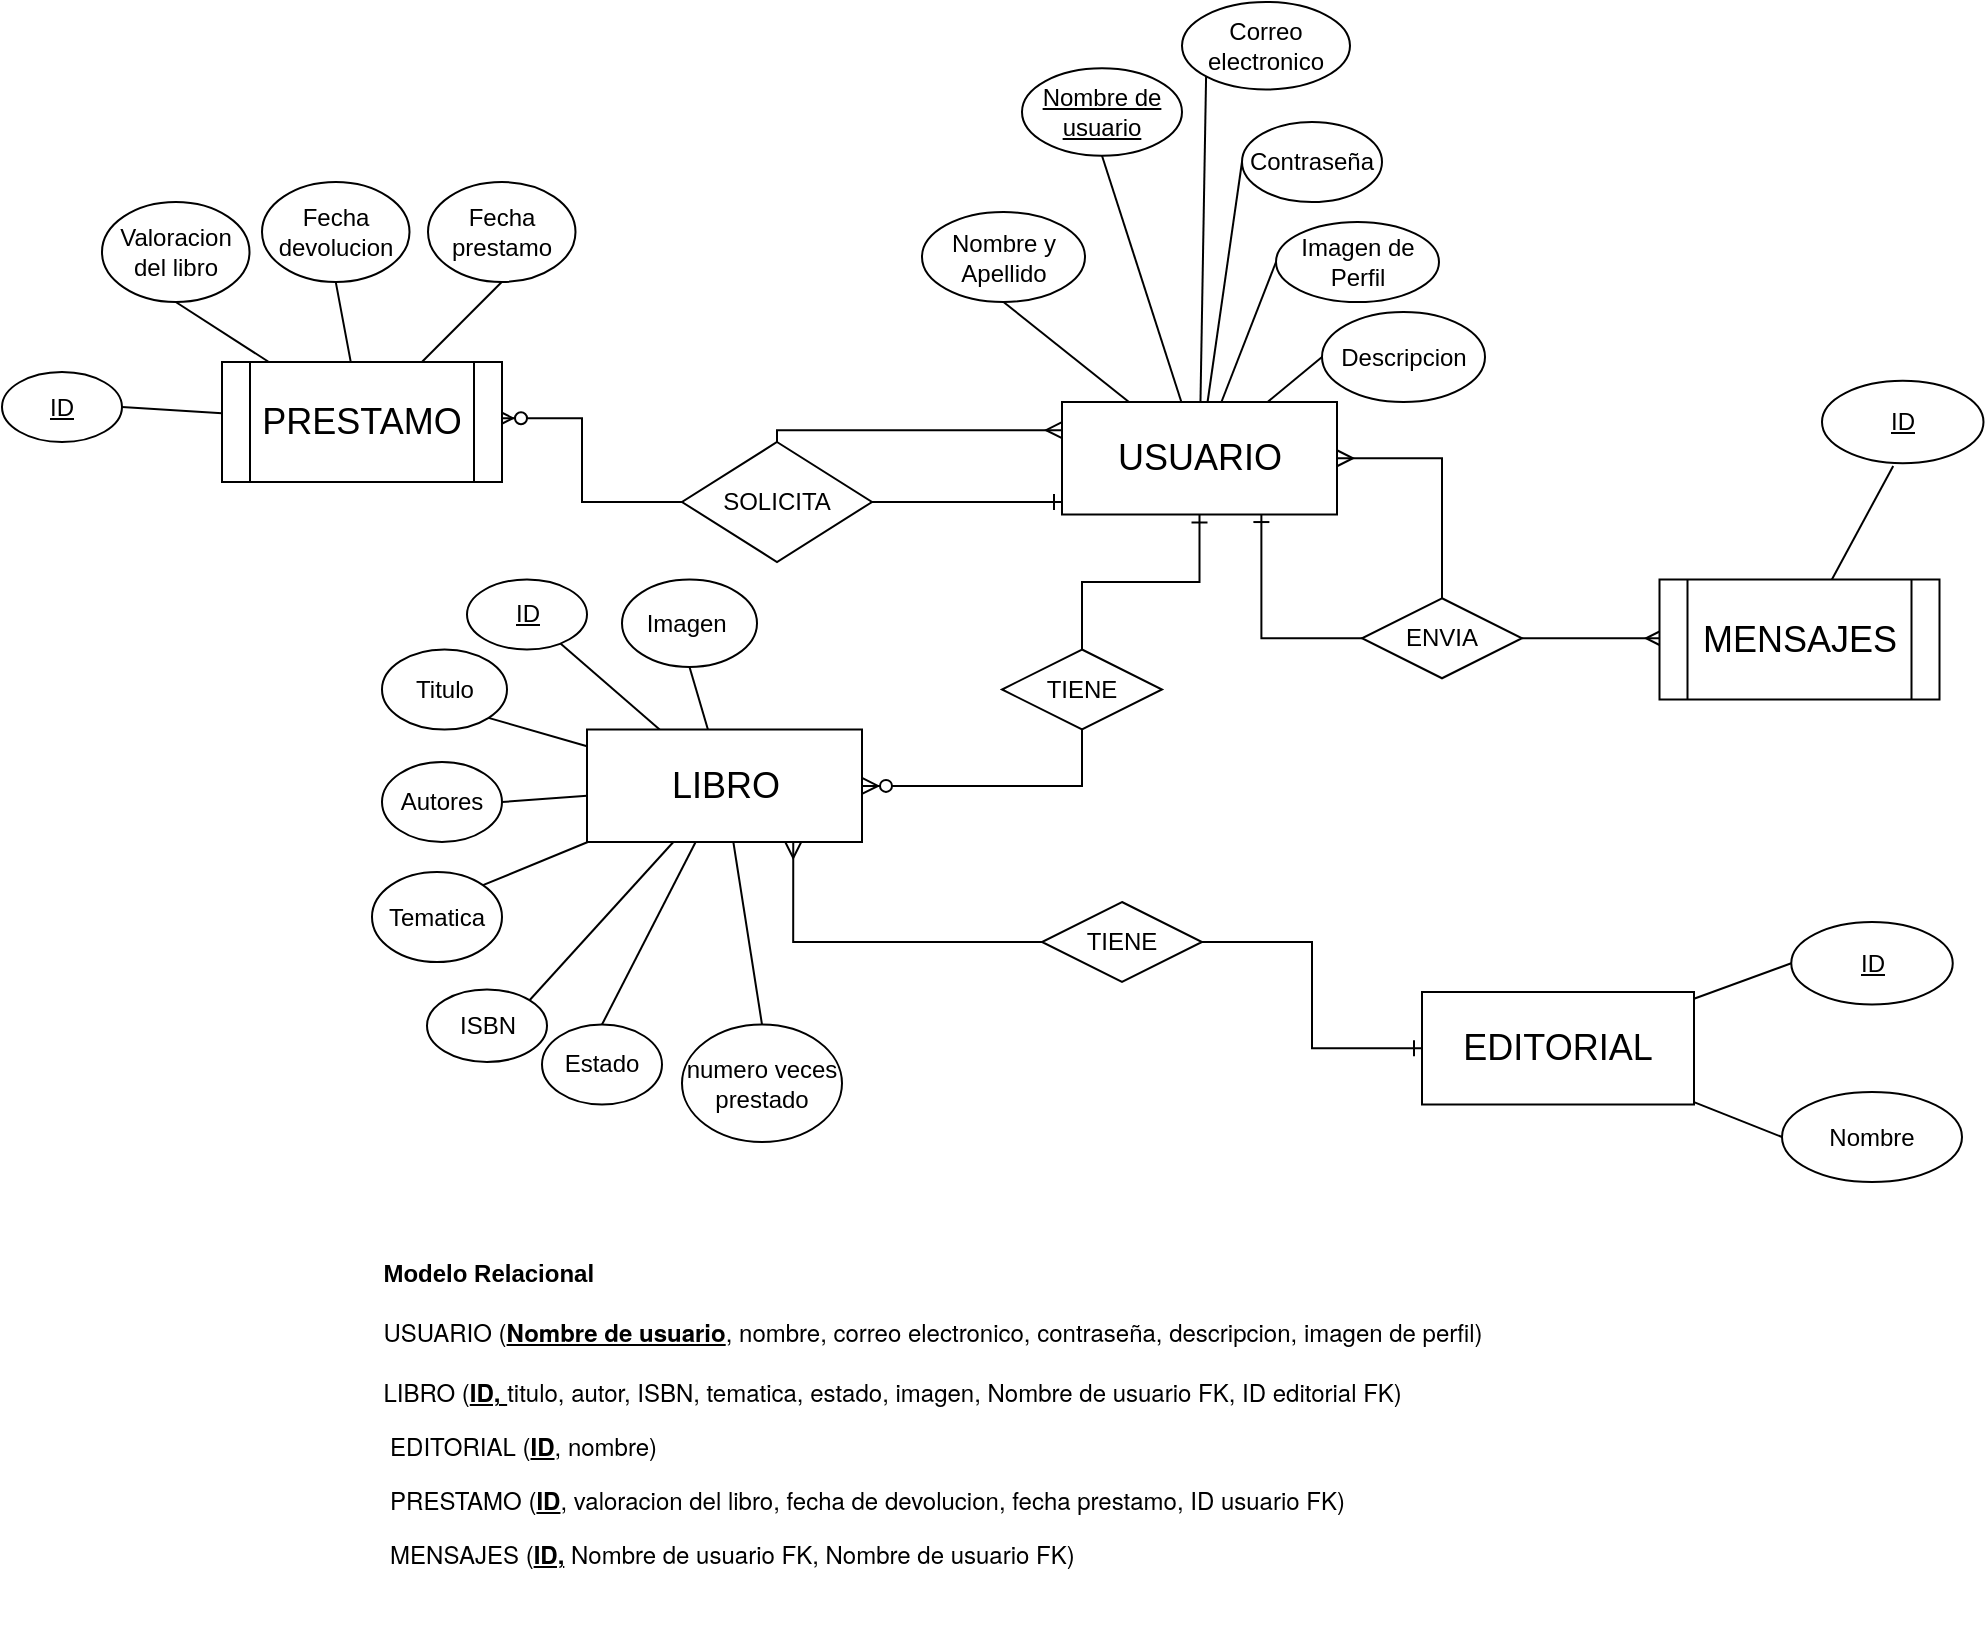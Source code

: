 <mxfile version="14.4.4" type="device"><diagram id="C5RBs43oDa-KdzZeNtuy" name="Page-1"><mxGraphModel dx="599" dy="714" grid="1" gridSize="10" guides="1" tooltips="1" connect="1" arrows="1" fold="1" page="1" pageScale="1" pageWidth="827" pageHeight="1169" math="0" shadow="0"><root><mxCell id="WIyWlLk6GJQsqaUBKTNV-0"/><mxCell id="WIyWlLk6GJQsqaUBKTNV-1" parent="WIyWlLk6GJQsqaUBKTNV-0"/><mxCell id="VfNmNsJII7E2Oj9_ErOp-48" style="edgeStyle=orthogonalEdgeStyle;rounded=0;orthogonalLoop=1;jettySize=auto;html=1;entryX=1;entryY=0.5;entryDx=0;entryDy=0;startArrow=none;startFill=0;endArrow=ERzeroToMany;endFill=1;exitX=0;exitY=0.5;exitDx=0;exitDy=0;" parent="WIyWlLk6GJQsqaUBKTNV-1" source="I_8_5JJbdPGwPO8MQidX-213" edge="1"><mxGeometry relative="1" as="geometry"><mxPoint x="1077.5" y="358.125" as="targetPoint"/><Array as="points"><mxPoint x="1120" y="400"/><mxPoint x="1120" y="358"/></Array></mxGeometry></mxCell><mxCell id="VfNmNsJII7E2Oj9_ErOp-53" style="edgeStyle=orthogonalEdgeStyle;rounded=0;orthogonalLoop=1;jettySize=auto;html=1;entryX=0;entryY=0.25;entryDx=0;entryDy=0;startArrow=none;startFill=0;endArrow=ERmany;endFill=0;exitX=0.5;exitY=0;exitDx=0;exitDy=0;" parent="WIyWlLk6GJQsqaUBKTNV-1" source="I_8_5JJbdPGwPO8MQidX-213" target="VfNmNsJII7E2Oj9_ErOp-7" edge="1"><mxGeometry relative="1" as="geometry"><Array as="points"><mxPoint x="1218" y="364"/></Array></mxGeometry></mxCell><mxCell id="I_8_5JJbdPGwPO8MQidX-213" value="SOLICITA" style="shape=rhombus;perimeter=rhombusPerimeter;whiteSpace=wrap;html=1;align=center;" parent="WIyWlLk6GJQsqaUBKTNV-1" vertex="1"><mxGeometry x="1170" y="370" width="95" height="60" as="geometry"/></mxCell><mxCell id="VfNmNsJII7E2Oj9_ErOp-19" style="edgeStyle=orthogonalEdgeStyle;rounded=0;orthogonalLoop=1;jettySize=auto;html=1;entryX=0;entryY=0.5;entryDx=0;entryDy=0;endArrow=none;endFill=0;startArrow=ERmany;startFill=0;exitX=0.75;exitY=1;exitDx=0;exitDy=0;" parent="WIyWlLk6GJQsqaUBKTNV-1" source="I_8_5JJbdPGwPO8MQidX-224" target="VfNmNsJII7E2Oj9_ErOp-9" edge="1"><mxGeometry relative="1" as="geometry"><mxPoint x="1260" y="570" as="sourcePoint"/><Array as="points"><mxPoint x="1226" y="620"/></Array></mxGeometry></mxCell><mxCell id="VfNmNsJII7E2Oj9_ErOp-21" style="edgeStyle=none;rounded=0;orthogonalLoop=1;jettySize=auto;html=1;entryX=0.5;entryY=1;entryDx=0;entryDy=0;endArrow=none;endFill=0;" parent="WIyWlLk6GJQsqaUBKTNV-1" source="I_8_5JJbdPGwPO8MQidX-224" target="VfNmNsJII7E2Oj9_ErOp-1" edge="1"><mxGeometry relative="1" as="geometry"/></mxCell><mxCell id="VfNmNsJII7E2Oj9_ErOp-22" style="edgeStyle=none;rounded=0;orthogonalLoop=1;jettySize=auto;html=1;endArrow=none;endFill=0;" parent="WIyWlLk6GJQsqaUBKTNV-1" source="I_8_5JJbdPGwPO8MQidX-224" target="I_8_5JJbdPGwPO8MQidX-264" edge="1"><mxGeometry relative="1" as="geometry"/></mxCell><mxCell id="VfNmNsJII7E2Oj9_ErOp-23" style="edgeStyle=none;rounded=0;orthogonalLoop=1;jettySize=auto;html=1;entryX=1;entryY=1;entryDx=0;entryDy=0;endArrow=none;endFill=0;" parent="WIyWlLk6GJQsqaUBKTNV-1" source="I_8_5JJbdPGwPO8MQidX-224" target="I_8_5JJbdPGwPO8MQidX-268" edge="1"><mxGeometry relative="1" as="geometry"/></mxCell><mxCell id="VfNmNsJII7E2Oj9_ErOp-24" style="edgeStyle=none;rounded=0;orthogonalLoop=1;jettySize=auto;html=1;entryX=1;entryY=0.5;entryDx=0;entryDy=0;endArrow=none;endFill=0;" parent="WIyWlLk6GJQsqaUBKTNV-1" source="I_8_5JJbdPGwPO8MQidX-224" target="I_8_5JJbdPGwPO8MQidX-270" edge="1"><mxGeometry relative="1" as="geometry"/></mxCell><mxCell id="VfNmNsJII7E2Oj9_ErOp-25" style="edgeStyle=none;rounded=0;orthogonalLoop=1;jettySize=auto;html=1;entryX=1;entryY=0;entryDx=0;entryDy=0;endArrow=none;endFill=0;" parent="WIyWlLk6GJQsqaUBKTNV-1" source="I_8_5JJbdPGwPO8MQidX-224" target="VfNmNsJII7E2Oj9_ErOp-0" edge="1"><mxGeometry relative="1" as="geometry"/></mxCell><mxCell id="VfNmNsJII7E2Oj9_ErOp-26" style="edgeStyle=none;rounded=0;orthogonalLoop=1;jettySize=auto;html=1;entryX=1;entryY=0;entryDx=0;entryDy=0;endArrow=none;endFill=0;" parent="WIyWlLk6GJQsqaUBKTNV-1" source="I_8_5JJbdPGwPO8MQidX-224" target="I_8_5JJbdPGwPO8MQidX-266" edge="1"><mxGeometry relative="1" as="geometry"/></mxCell><mxCell id="VfNmNsJII7E2Oj9_ErOp-27" style="edgeStyle=none;rounded=0;orthogonalLoop=1;jettySize=auto;html=1;entryX=0.5;entryY=0;entryDx=0;entryDy=0;endArrow=none;endFill=0;" parent="WIyWlLk6GJQsqaUBKTNV-1" source="I_8_5JJbdPGwPO8MQidX-224" target="VfNmNsJII7E2Oj9_ErOp-2" edge="1"><mxGeometry relative="1" as="geometry"/></mxCell><mxCell id="pECKGC5mE5hubifjCDva-3" style="edgeStyle=none;rounded=0;orthogonalLoop=1;jettySize=auto;html=1;entryX=0.5;entryY=0;entryDx=0;entryDy=0;endArrow=none;endFill=0;" edge="1" parent="WIyWlLk6GJQsqaUBKTNV-1" source="I_8_5JJbdPGwPO8MQidX-224" target="pECKGC5mE5hubifjCDva-2"><mxGeometry relative="1" as="geometry"/></mxCell><mxCell id="I_8_5JJbdPGwPO8MQidX-224" value="&lt;font style=&quot;font-size: 18px&quot;&gt;LIBRO&lt;/font&gt;" style="whiteSpace=wrap;html=1;align=center;" parent="WIyWlLk6GJQsqaUBKTNV-1" vertex="1"><mxGeometry x="1122.5" y="513.75" width="137.5" height="56.25" as="geometry"/></mxCell><mxCell id="I_8_5JJbdPGwPO8MQidX-242" value="Correo electronico" style="ellipse;whiteSpace=wrap;html=1;" parent="WIyWlLk6GJQsqaUBKTNV-1" vertex="1"><mxGeometry x="1420" y="150" width="84" height="43.75" as="geometry"/></mxCell><mxCell id="I_8_5JJbdPGwPO8MQidX-243" value="&lt;u&gt;Nombre de usuario&lt;/u&gt;" style="ellipse;whiteSpace=wrap;html=1;" parent="WIyWlLk6GJQsqaUBKTNV-1" vertex="1"><mxGeometry x="1340" y="183.13" width="80" height="43.75" as="geometry"/></mxCell><mxCell id="I_8_5JJbdPGwPO8MQidX-244" value="Descripcion" style="ellipse;whiteSpace=wrap;html=1;" parent="WIyWlLk6GJQsqaUBKTNV-1" vertex="1"><mxGeometry x="1490" y="305" width="81.5" height="45" as="geometry"/></mxCell><mxCell id="I_8_5JJbdPGwPO8MQidX-245" value="Nombre" style="ellipse;whiteSpace=wrap;html=1;" parent="WIyWlLk6GJQsqaUBKTNV-1" vertex="1"><mxGeometry x="1720" y="695" width="90" height="45" as="geometry"/></mxCell><mxCell id="I_8_5JJbdPGwPO8MQidX-246" value="&lt;u&gt;ID&lt;/u&gt;" style="ellipse;whiteSpace=wrap;html=1;" parent="WIyWlLk6GJQsqaUBKTNV-1" vertex="1"><mxGeometry x="1724.63" y="610" width="80.75" height="41.25" as="geometry"/></mxCell><mxCell id="I_8_5JJbdPGwPO8MQidX-264" value="&lt;u&gt;ID&lt;/u&gt;" style="ellipse;whiteSpace=wrap;html=1;" parent="WIyWlLk6GJQsqaUBKTNV-1" vertex="1"><mxGeometry x="1062.5" y="438.75" width="60" height="35" as="geometry"/></mxCell><mxCell id="I_8_5JJbdPGwPO8MQidX-266" value="ISBN" style="ellipse;whiteSpace=wrap;html=1;" parent="WIyWlLk6GJQsqaUBKTNV-1" vertex="1"><mxGeometry x="1042.5" y="643.75" width="60" height="36.25" as="geometry"/></mxCell><mxCell id="I_8_5JJbdPGwPO8MQidX-268" value="Titulo" style="ellipse;whiteSpace=wrap;html=1;" parent="WIyWlLk6GJQsqaUBKTNV-1" vertex="1"><mxGeometry x="1020" y="473.75" width="62.5" height="40" as="geometry"/></mxCell><mxCell id="I_8_5JJbdPGwPO8MQidX-270" value="Autores" style="ellipse;whiteSpace=wrap;html=1;" parent="WIyWlLk6GJQsqaUBKTNV-1" vertex="1"><mxGeometry x="1020" y="530" width="60" height="40" as="geometry"/></mxCell><mxCell id="VfNmNsJII7E2Oj9_ErOp-15" style="edgeStyle=orthogonalEdgeStyle;rounded=0;orthogonalLoop=1;jettySize=auto;html=1;endArrow=ERzeroToMany;endFill=1;exitX=0.5;exitY=1;exitDx=0;exitDy=0;" parent="WIyWlLk6GJQsqaUBKTNV-1" source="I_8_5JJbdPGwPO8MQidX-278" target="I_8_5JJbdPGwPO8MQidX-224" edge="1"><mxGeometry relative="1" as="geometry"/></mxCell><mxCell id="I_8_5JJbdPGwPO8MQidX-278" value="TIENE" style="shape=rhombus;perimeter=rhombusPerimeter;whiteSpace=wrap;html=1;align=center;" parent="WIyWlLk6GJQsqaUBKTNV-1" vertex="1"><mxGeometry x="1330" y="473.75" width="80" height="40" as="geometry"/></mxCell><mxCell id="I_8_5JJbdPGwPO8MQidX-280" value="&lt;br&gt;&lt;br&gt;&lt;br&gt;&lt;br&gt;" style="text;html=1;align=center;verticalAlign=middle;resizable=0;points=[];autosize=1;" parent="WIyWlLk6GJQsqaUBKTNV-1" vertex="1"><mxGeometry x="1400" y="720" width="20" height="60" as="geometry"/></mxCell><mxCell id="I_8_5JJbdPGwPO8MQidX-283" value="&lt;p&gt;&lt;/p&gt;&lt;div style=&quot;text-align: justify&quot;&gt;&lt;div&gt;&lt;b&gt;Modelo Relacional&amp;nbsp;&amp;nbsp;&lt;/b&gt;&lt;/div&gt;&lt;div&gt;&lt;br style=&quot;text-align: center ; background-color: rgb(255 , 255 , 255)&quot;&gt;&lt;/div&gt;&lt;/div&gt;&lt;div style=&quot;text-align: justify&quot;&gt;&lt;span style=&quot;font-family: &amp;#34;whitney&amp;#34; , &amp;#34;helvetica neue&amp;#34; , &amp;#34;helvetica&amp;#34; , &amp;#34;arial&amp;#34; , sans-serif ; background-color: rgb(255 , 255 , 255)&quot;&gt;&lt;font style=&quot;font-size: 12px&quot;&gt;USUARIO (&lt;b&gt;&lt;u&gt;Nombre de usuario&lt;/u&gt;&lt;/b&gt;, nombre, correo electronico, contraseña, descripcion, imagen de perfil)&lt;/font&gt;&lt;/span&gt;&lt;/div&gt;&lt;font style=&quot;font-size: 12px ; background-color: rgb(255 , 255 , 255)&quot;&gt;&lt;div style=&quot;text-align: justify&quot;&gt;&lt;font face=&quot;whitney, helvetica neue, helvetica, arial, sans-serif&quot; style=&quot;font-size: 12px&quot;&gt;&lt;br&gt;&lt;/font&gt;&lt;/div&gt;&lt;font face=&quot;whitney, helvetica neue, helvetica, arial, sans-serif&quot; style=&quot;font-size: 12px&quot;&gt;&lt;div style=&quot;text-align: justify&quot;&gt;LIBRO (&lt;u&gt;&lt;b&gt;ID,&amp;nbsp;&lt;/b&gt;&lt;/u&gt;titulo, autor, ISBN, tematica, estado, imagen, Nombre de usuario FK, ID editorial FK)&lt;/div&gt;&lt;/font&gt;&lt;/font&gt;&lt;p&gt;&lt;/p&gt;&lt;p style=&quot;text-align: justify&quot;&gt;&lt;span style=&quot;font-family: &amp;#34;whitney&amp;#34; , &amp;#34;helvetica neue&amp;#34; , &amp;#34;helvetica&amp;#34; , &amp;#34;arial&amp;#34; , sans-serif ; background-color: rgb(255 , 255 , 255)&quot;&gt;&lt;font style=&quot;font-size: 12px&quot;&gt;&amp;nbsp;EDITORIAL (&lt;b&gt;&lt;u&gt;ID&lt;/u&gt;&lt;/b&gt;, nombre)&amp;nbsp;&lt;/font&gt;&lt;/span&gt;&lt;/p&gt;&lt;p style=&quot;text-align: justify&quot;&gt;&lt;span style=&quot;font-family: &amp;#34;whitney&amp;#34; , &amp;#34;helvetica neue&amp;#34; , &amp;#34;helvetica&amp;#34; , &amp;#34;arial&amp;#34; , sans-serif ; background-color: rgb(255 , 255 , 255)&quot;&gt;&lt;font style=&quot;font-size: 12px&quot;&gt;&amp;nbsp;PRESTAMO (&lt;b&gt;&lt;u&gt;ID&lt;/u&gt;&lt;/b&gt;, valoracion del libro, fecha de devolucion, fecha prestamo, ID usuario FK)&amp;nbsp;&lt;/font&gt;&lt;/span&gt;&lt;/p&gt;&lt;p style=&quot;text-align: justify&quot;&gt;&lt;span style=&quot;font-family: &amp;#34;whitney&amp;#34; , &amp;#34;helvetica neue&amp;#34; , &amp;#34;helvetica&amp;#34; , &amp;#34;arial&amp;#34; , sans-serif ; background-color: rgb(255 , 255 , 255)&quot;&gt;&lt;font style=&quot;font-size: 12px&quot;&gt;&amp;nbsp;MENSAJES (&lt;u style=&quot;font-weight: bold&quot;&gt;ID,&lt;/u&gt; Nombre de usuario FK, Nombre de usuario FK)&amp;nbsp;&lt;/font&gt;&lt;/span&gt;&lt;/p&gt;&lt;p style=&quot;text-align: justify&quot;&gt;&lt;span style=&quot;font-family: &amp;#34;whitney&amp;#34; , &amp;#34;helvetica neue&amp;#34; , &amp;#34;helvetica&amp;#34; , &amp;#34;arial&amp;#34; , sans-serif ; background-color: rgb(255 , 255 , 255)&quot;&gt;&lt;font style=&quot;font-size: 12px&quot;&gt;&amp;nbsp;&lt;/font&gt;&lt;/span&gt;&lt;/p&gt;" style="text;html=1;align=center;verticalAlign=middle;resizable=0;points=[];autosize=1;" parent="WIyWlLk6GJQsqaUBKTNV-1" vertex="1"><mxGeometry x="1010" y="770" width="570" height="200" as="geometry"/></mxCell><mxCell id="VfNmNsJII7E2Oj9_ErOp-0" value="Tematica" style="ellipse;whiteSpace=wrap;html=1;" parent="WIyWlLk6GJQsqaUBKTNV-1" vertex="1"><mxGeometry x="1015" y="585" width="65" height="45" as="geometry"/></mxCell><mxCell id="VfNmNsJII7E2Oj9_ErOp-1" value="Imagen&amp;nbsp;" style="ellipse;whiteSpace=wrap;html=1;" parent="WIyWlLk6GJQsqaUBKTNV-1" vertex="1"><mxGeometry x="1140" y="438.75" width="67.5" height="43.75" as="geometry"/></mxCell><mxCell id="VfNmNsJII7E2Oj9_ErOp-2" value="Estado" style="ellipse;whiteSpace=wrap;html=1;" parent="WIyWlLk6GJQsqaUBKTNV-1" vertex="1"><mxGeometry x="1100" y="661.25" width="60" height="40" as="geometry"/></mxCell><mxCell id="VfNmNsJII7E2Oj9_ErOp-4" value="Imagen de Perfil" style="ellipse;whiteSpace=wrap;html=1;" parent="WIyWlLk6GJQsqaUBKTNV-1" vertex="1"><mxGeometry x="1467" y="260" width="81.5" height="40" as="geometry"/></mxCell><mxCell id="VfNmNsJII7E2Oj9_ErOp-14" style="edgeStyle=orthogonalEdgeStyle;rounded=0;orthogonalLoop=1;jettySize=auto;html=1;endArrow=none;endFill=0;startArrow=ERone;startFill=0;" parent="WIyWlLk6GJQsqaUBKTNV-1" source="VfNmNsJII7E2Oj9_ErOp-7" target="I_8_5JJbdPGwPO8MQidX-278" edge="1"><mxGeometry relative="1" as="geometry"/></mxCell><mxCell id="VfNmNsJII7E2Oj9_ErOp-16" style="edgeStyle=orthogonalEdgeStyle;rounded=0;orthogonalLoop=1;jettySize=auto;html=1;entryX=1;entryY=0.5;entryDx=0;entryDy=0;endArrow=none;endFill=0;startArrow=ERone;startFill=0;" parent="WIyWlLk6GJQsqaUBKTNV-1" source="VfNmNsJII7E2Oj9_ErOp-7" target="I_8_5JJbdPGwPO8MQidX-213" edge="1"><mxGeometry relative="1" as="geometry"><Array as="points"><mxPoint x="1320" y="400"/><mxPoint x="1320" y="400"/></Array></mxGeometry></mxCell><mxCell id="VfNmNsJII7E2Oj9_ErOp-29" style="edgeStyle=none;rounded=0;orthogonalLoop=1;jettySize=auto;html=1;entryX=0.5;entryY=1;entryDx=0;entryDy=0;endArrow=none;endFill=0;" parent="WIyWlLk6GJQsqaUBKTNV-1" source="VfNmNsJII7E2Oj9_ErOp-7" target="I_8_5JJbdPGwPO8MQidX-243" edge="1"><mxGeometry relative="1" as="geometry"/></mxCell><mxCell id="VfNmNsJII7E2Oj9_ErOp-30" style="edgeStyle=none;rounded=0;orthogonalLoop=1;jettySize=auto;html=1;entryX=0;entryY=1;entryDx=0;entryDy=0;endArrow=none;endFill=0;" parent="WIyWlLk6GJQsqaUBKTNV-1" source="VfNmNsJII7E2Oj9_ErOp-7" target="I_8_5JJbdPGwPO8MQidX-242" edge="1"><mxGeometry relative="1" as="geometry"/></mxCell><mxCell id="VfNmNsJII7E2Oj9_ErOp-31" style="edgeStyle=none;rounded=0;orthogonalLoop=1;jettySize=auto;html=1;entryX=0;entryY=0.5;entryDx=0;entryDy=0;endArrow=none;endFill=0;" parent="WIyWlLk6GJQsqaUBKTNV-1" source="VfNmNsJII7E2Oj9_ErOp-7" target="VfNmNsJII7E2Oj9_ErOp-10" edge="1"><mxGeometry relative="1" as="geometry"/></mxCell><mxCell id="VfNmNsJII7E2Oj9_ErOp-32" style="edgeStyle=none;rounded=0;orthogonalLoop=1;jettySize=auto;html=1;entryX=0;entryY=0.5;entryDx=0;entryDy=0;endArrow=none;endFill=0;" parent="WIyWlLk6GJQsqaUBKTNV-1" source="VfNmNsJII7E2Oj9_ErOp-7" target="VfNmNsJII7E2Oj9_ErOp-4" edge="1"><mxGeometry relative="1" as="geometry"/></mxCell><mxCell id="VfNmNsJII7E2Oj9_ErOp-33" style="edgeStyle=none;rounded=0;orthogonalLoop=1;jettySize=auto;html=1;entryX=0;entryY=0.5;entryDx=0;entryDy=0;endArrow=none;endFill=0;" parent="WIyWlLk6GJQsqaUBKTNV-1" source="VfNmNsJII7E2Oj9_ErOp-7" target="I_8_5JJbdPGwPO8MQidX-244" edge="1"><mxGeometry relative="1" as="geometry"/></mxCell><mxCell id="pECKGC5mE5hubifjCDva-1" style="rounded=0;orthogonalLoop=1;jettySize=auto;html=1;entryX=0.5;entryY=1;entryDx=0;entryDy=0;endArrow=none;endFill=0;" edge="1" parent="WIyWlLk6GJQsqaUBKTNV-1" source="VfNmNsJII7E2Oj9_ErOp-7" target="pECKGC5mE5hubifjCDva-0"><mxGeometry relative="1" as="geometry"/></mxCell><mxCell id="VfNmNsJII7E2Oj9_ErOp-7" value="&lt;font style=&quot;font-size: 18px&quot;&gt;USUARIO&lt;br&gt;&lt;/font&gt;" style="whiteSpace=wrap;html=1;align=center;" parent="WIyWlLk6GJQsqaUBKTNV-1" vertex="1"><mxGeometry x="1360" y="350" width="137.5" height="56.25" as="geometry"/></mxCell><mxCell id="VfNmNsJII7E2Oj9_ErOp-60" style="edgeStyle=none;rounded=0;orthogonalLoop=1;jettySize=auto;html=1;entryX=0;entryY=0.5;entryDx=0;entryDy=0;startArrow=none;startFill=0;endArrow=none;endFill=0;" parent="WIyWlLk6GJQsqaUBKTNV-1" source="VfNmNsJII7E2Oj9_ErOp-8" target="I_8_5JJbdPGwPO8MQidX-246" edge="1"><mxGeometry relative="1" as="geometry"/></mxCell><mxCell id="VfNmNsJII7E2Oj9_ErOp-61" style="edgeStyle=none;rounded=0;orthogonalLoop=1;jettySize=auto;html=1;entryX=0;entryY=0.5;entryDx=0;entryDy=0;startArrow=none;startFill=0;endArrow=none;endFill=0;" parent="WIyWlLk6GJQsqaUBKTNV-1" source="VfNmNsJII7E2Oj9_ErOp-8" target="I_8_5JJbdPGwPO8MQidX-245" edge="1"><mxGeometry relative="1" as="geometry"/></mxCell><mxCell id="VfNmNsJII7E2Oj9_ErOp-8" value="&lt;font style=&quot;font-size: 18px&quot;&gt;EDITORIAL&lt;br&gt;&lt;/font&gt;" style="whiteSpace=wrap;html=1;align=center;" parent="WIyWlLk6GJQsqaUBKTNV-1" vertex="1"><mxGeometry x="1540" y="645" width="136" height="56.25" as="geometry"/></mxCell><mxCell id="VfNmNsJII7E2Oj9_ErOp-20" style="edgeStyle=orthogonalEdgeStyle;rounded=0;orthogonalLoop=1;jettySize=auto;html=1;entryX=0;entryY=0.5;entryDx=0;entryDy=0;endArrow=ERone;endFill=0;" parent="WIyWlLk6GJQsqaUBKTNV-1" source="VfNmNsJII7E2Oj9_ErOp-9" target="VfNmNsJII7E2Oj9_ErOp-8" edge="1"><mxGeometry relative="1" as="geometry"/></mxCell><mxCell id="VfNmNsJII7E2Oj9_ErOp-9" value="TIENE" style="shape=rhombus;perimeter=rhombusPerimeter;whiteSpace=wrap;html=1;align=center;" parent="WIyWlLk6GJQsqaUBKTNV-1" vertex="1"><mxGeometry x="1350" y="600" width="80" height="40" as="geometry"/></mxCell><mxCell id="VfNmNsJII7E2Oj9_ErOp-10" value="Contraseña" style="ellipse;whiteSpace=wrap;html=1;" parent="WIyWlLk6GJQsqaUBKTNV-1" vertex="1"><mxGeometry x="1450" y="210" width="70" height="40" as="geometry"/></mxCell><mxCell id="VfNmNsJII7E2Oj9_ErOp-46" style="edgeStyle=orthogonalEdgeStyle;rounded=0;orthogonalLoop=1;jettySize=auto;html=1;entryX=1;entryY=0.5;entryDx=0;entryDy=0;startArrow=none;startFill=0;endArrow=ERmany;endFill=0;exitX=0.5;exitY=0;exitDx=0;exitDy=0;" parent="WIyWlLk6GJQsqaUBKTNV-1" source="VfNmNsJII7E2Oj9_ErOp-42" target="VfNmNsJII7E2Oj9_ErOp-7" edge="1"><mxGeometry relative="1" as="geometry"><Array as="points"><mxPoint x="1550" y="378"/></Array></mxGeometry></mxCell><mxCell id="VfNmNsJII7E2Oj9_ErOp-45" style="edgeStyle=orthogonalEdgeStyle;rounded=0;orthogonalLoop=1;jettySize=auto;html=1;entryX=0;entryY=0.5;entryDx=0;entryDy=0;startArrow=none;startFill=0;endArrow=ERmany;endFill=0;" parent="WIyWlLk6GJQsqaUBKTNV-1" source="VfNmNsJII7E2Oj9_ErOp-42" edge="1"><mxGeometry relative="1" as="geometry"><mxPoint x="1660" y="468.125" as="targetPoint"/></mxGeometry></mxCell><mxCell id="VfNmNsJII7E2Oj9_ErOp-42" value="ENVIA" style="shape=rhombus;perimeter=rhombusPerimeter;whiteSpace=wrap;html=1;align=center;" parent="WIyWlLk6GJQsqaUBKTNV-1" vertex="1"><mxGeometry x="1510" y="448.13" width="80" height="40" as="geometry"/></mxCell><mxCell id="VfNmNsJII7E2Oj9_ErOp-44" style="edgeStyle=orthogonalEdgeStyle;rounded=0;orthogonalLoop=1;jettySize=auto;html=1;entryX=0.003;entryY=0.5;entryDx=0;entryDy=0;startArrow=ERone;startFill=0;endArrow=none;endFill=0;exitX=0.725;exitY=0.996;exitDx=0;exitDy=0;exitPerimeter=0;entryPerimeter=0;" parent="WIyWlLk6GJQsqaUBKTNV-1" source="VfNmNsJII7E2Oj9_ErOp-7" target="VfNmNsJII7E2Oj9_ErOp-42" edge="1"><mxGeometry relative="1" as="geometry"><mxPoint x="1459.688" y="406.025" as="sourcePoint"/><mxPoint x="1660.412" y="468.125" as="targetPoint"/><Array as="points"/></mxGeometry></mxCell><mxCell id="VfNmNsJII7E2Oj9_ErOp-49" value="Fecha prestamo" style="ellipse;whiteSpace=wrap;html=1;" parent="WIyWlLk6GJQsqaUBKTNV-1" vertex="1"><mxGeometry x="1043" y="240" width="73.75" height="50" as="geometry"/></mxCell><mxCell id="VfNmNsJII7E2Oj9_ErOp-51" value="Fecha devolucion" style="ellipse;whiteSpace=wrap;html=1;" parent="WIyWlLk6GJQsqaUBKTNV-1" vertex="1"><mxGeometry x="960" y="240" width="73.75" height="50" as="geometry"/></mxCell><mxCell id="VfNmNsJII7E2Oj9_ErOp-56" style="edgeStyle=none;rounded=0;orthogonalLoop=1;jettySize=auto;html=1;entryX=0.5;entryY=1;entryDx=0;entryDy=0;startArrow=none;startFill=0;endArrow=none;endFill=0;" parent="WIyWlLk6GJQsqaUBKTNV-1" source="VfNmNsJII7E2Oj9_ErOp-52" target="VfNmNsJII7E2Oj9_ErOp-49" edge="1"><mxGeometry relative="1" as="geometry"/></mxCell><mxCell id="VfNmNsJII7E2Oj9_ErOp-57" style="edgeStyle=none;rounded=0;orthogonalLoop=1;jettySize=auto;html=1;entryX=0.5;entryY=1;entryDx=0;entryDy=0;startArrow=none;startFill=0;endArrow=none;endFill=0;" parent="WIyWlLk6GJQsqaUBKTNV-1" source="VfNmNsJII7E2Oj9_ErOp-52" target="VfNmNsJII7E2Oj9_ErOp-51" edge="1"><mxGeometry relative="1" as="geometry"/></mxCell><mxCell id="VfNmNsJII7E2Oj9_ErOp-59" style="edgeStyle=none;rounded=0;orthogonalLoop=1;jettySize=auto;html=1;entryX=0.5;entryY=1;entryDx=0;entryDy=0;startArrow=none;startFill=0;endArrow=none;endFill=0;" parent="WIyWlLk6GJQsqaUBKTNV-1" source="VfNmNsJII7E2Oj9_ErOp-52" target="VfNmNsJII7E2Oj9_ErOp-58" edge="1"><mxGeometry relative="1" as="geometry"/></mxCell><mxCell id="VfNmNsJII7E2Oj9_ErOp-63" style="edgeStyle=none;rounded=0;orthogonalLoop=1;jettySize=auto;html=1;entryX=1;entryY=0.5;entryDx=0;entryDy=0;startArrow=none;startFill=0;endArrow=none;endFill=0;" parent="WIyWlLk6GJQsqaUBKTNV-1" source="VfNmNsJII7E2Oj9_ErOp-52" target="VfNmNsJII7E2Oj9_ErOp-62" edge="1"><mxGeometry relative="1" as="geometry"/></mxCell><mxCell id="VfNmNsJII7E2Oj9_ErOp-52" value="&lt;span style=&quot;font-size: 18px&quot;&gt;PRESTAMO&lt;/span&gt;" style="shape=process;whiteSpace=wrap;html=1;backgroundOutline=1;" parent="WIyWlLk6GJQsqaUBKTNV-1" vertex="1"><mxGeometry x="940" y="330" width="140" height="60" as="geometry"/></mxCell><mxCell id="VfNmNsJII7E2Oj9_ErOp-65" style="edgeStyle=none;rounded=0;orthogonalLoop=1;jettySize=auto;html=1;entryX=0.441;entryY=1.032;entryDx=0;entryDy=0;entryPerimeter=0;startArrow=none;startFill=0;endArrow=none;endFill=0;" parent="WIyWlLk6GJQsqaUBKTNV-1" source="VfNmNsJII7E2Oj9_ErOp-54" target="VfNmNsJII7E2Oj9_ErOp-64" edge="1"><mxGeometry relative="1" as="geometry"/></mxCell><mxCell id="VfNmNsJII7E2Oj9_ErOp-54" value="&lt;span style=&quot;font-size: 18px&quot;&gt;MENSAJES&lt;/span&gt;" style="shape=process;whiteSpace=wrap;html=1;backgroundOutline=1;" parent="WIyWlLk6GJQsqaUBKTNV-1" vertex="1"><mxGeometry x="1658.75" y="438.75" width="140" height="60" as="geometry"/></mxCell><mxCell id="VfNmNsJII7E2Oj9_ErOp-58" value="Valoracion&lt;br&gt;del libro" style="ellipse;whiteSpace=wrap;html=1;" parent="WIyWlLk6GJQsqaUBKTNV-1" vertex="1"><mxGeometry x="880" y="250" width="73.75" height="50" as="geometry"/></mxCell><mxCell id="VfNmNsJII7E2Oj9_ErOp-62" value="&lt;u&gt;ID&lt;/u&gt;" style="ellipse;whiteSpace=wrap;html=1;" parent="WIyWlLk6GJQsqaUBKTNV-1" vertex="1"><mxGeometry x="830" y="335" width="60" height="35" as="geometry"/></mxCell><mxCell id="VfNmNsJII7E2Oj9_ErOp-64" value="&lt;u&gt;ID&lt;/u&gt;" style="ellipse;whiteSpace=wrap;html=1;" parent="WIyWlLk6GJQsqaUBKTNV-1" vertex="1"><mxGeometry x="1740" y="339.38" width="80.75" height="41.25" as="geometry"/></mxCell><mxCell id="pECKGC5mE5hubifjCDva-0" value="Nombre y Apellido" style="ellipse;whiteSpace=wrap;html=1;" vertex="1" parent="WIyWlLk6GJQsqaUBKTNV-1"><mxGeometry x="1290" y="255" width="81.5" height="45" as="geometry"/></mxCell><mxCell id="pECKGC5mE5hubifjCDva-2" value="numero veces prestado" style="ellipse;whiteSpace=wrap;html=1;" vertex="1" parent="WIyWlLk6GJQsqaUBKTNV-1"><mxGeometry x="1170" y="661.25" width="80" height="58.75" as="geometry"/></mxCell></root></mxGraphModel></diagram></mxfile>